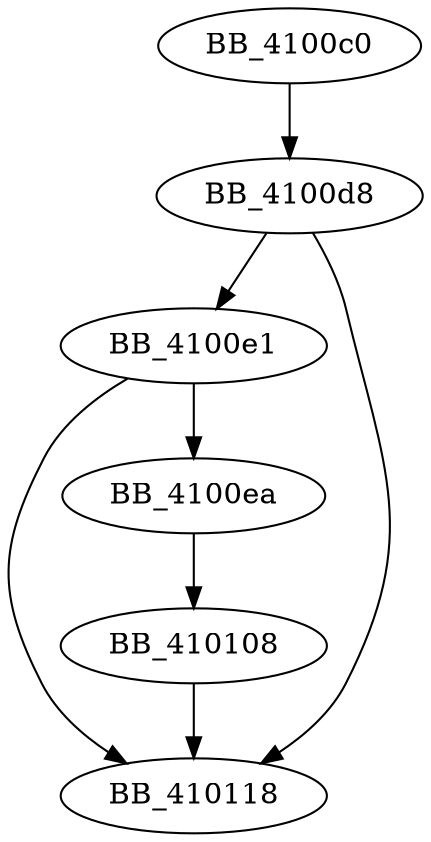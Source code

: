 DiGraph sub_4100C0{
BB_4100c0->BB_4100d8
BB_4100d8->BB_4100e1
BB_4100d8->BB_410118
BB_4100e1->BB_4100ea
BB_4100e1->BB_410118
BB_4100ea->BB_410108
BB_410108->BB_410118
}
